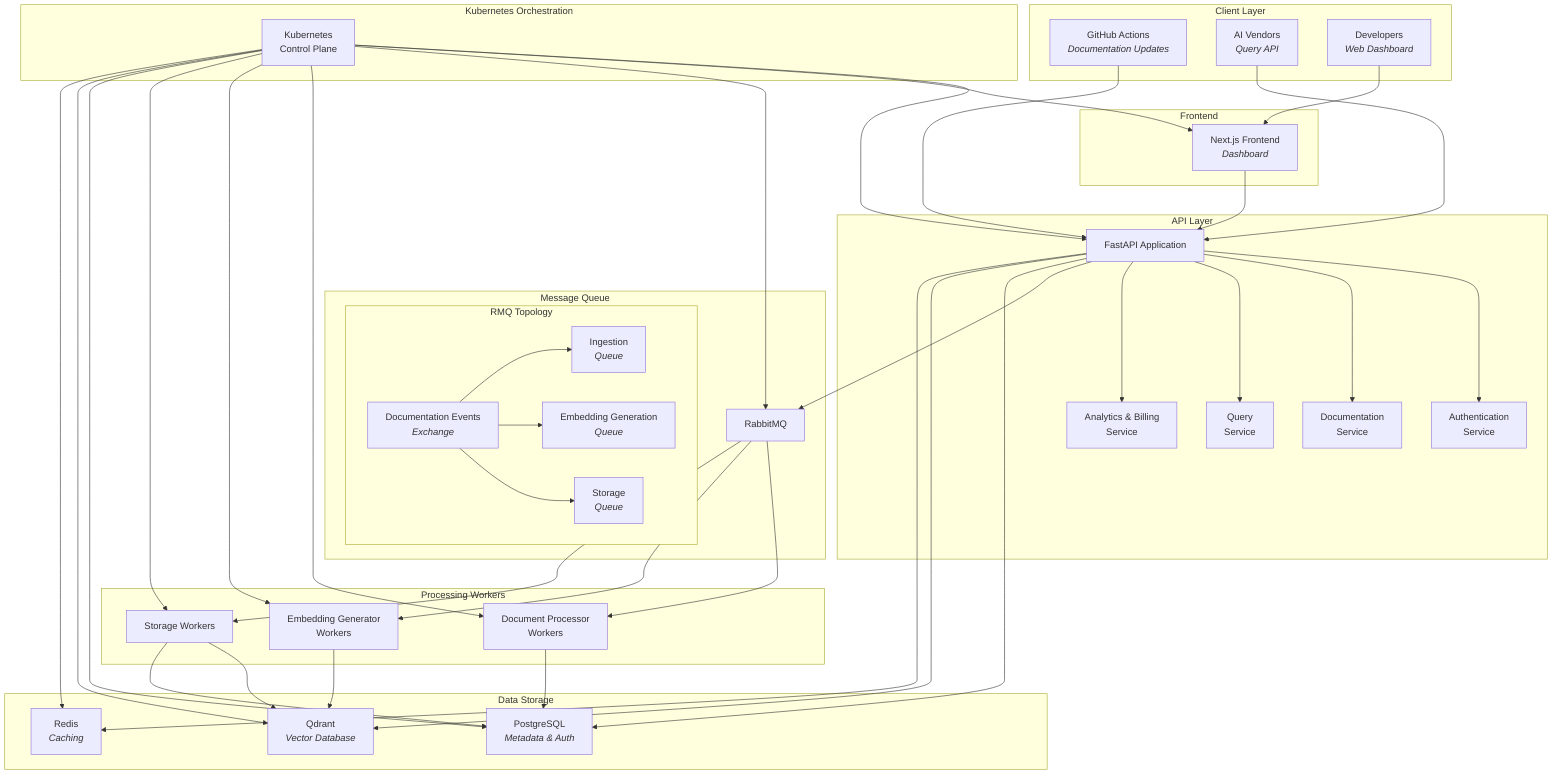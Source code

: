 graph TD
    %% Define main components with better spacing and font sizes
    subgraph ClientLayer["Client Layer"]
        GHA["GitHub Actions<br/><i>Documentation Updates</i>"]
        AIV["AI Vendors<br/><i>Query API</i>"]
        DEV["Developers<br/><i>Web Dashboard</i>"]
    end

    subgraph Frontend["Frontend"]
        UI["Next.js Frontend<br/><i>Dashboard</i>"]
    end

    subgraph APILayer["API Layer"]
        API["FastAPI Application"]
        API --> AUTH["Authentication<br/>Service"]
        API --> DOC["Documentation<br/>Service"]
        API --> QRY["Query<br/>Service"]
        API --> BIL["Analytics & Billing<br/>Service"]
    end

    subgraph MessageQueue["Message Queue"]
        RMQ["RabbitMQ"]
        subgraph RMQTopology["RMQ Topology"]
            DOC_EX["Documentation Events<br/><i>Exchange</i>"]
            ING_Q["Ingestion<br/><i>Queue</i>"]
            EMB_Q["Embedding Generation<br/><i>Queue</i>"]
            STR_Q["Storage<br/><i>Queue</i>"]
        end
    end

    subgraph WorkerLayer["Processing Workers"]
        WRKR1["Document Processor<br/>Workers"]
        WRKR2["Embedding Generator<br/>Workers"]
        WRKR3["Storage Workers"]
    end

    subgraph DatabaseLayer["Data Storage"]
        PG["PostgreSQL<br/><i>Metadata & Auth</i>"]
        QD["Qdrant<br/><i>Vector Database</i>"]
        RED["Redis<br/><i>Caching</i>"]
    end

    subgraph K8sLayer["Kubernetes Orchestration"]
        K8S["Kubernetes<br/>Control Plane"]
    end

    %% Frontend connections
    DEV --> UI
    UI --> API

    %% External client connections
    GHA --> API
    AIV --> API

    %% API to processing connections
    API --> RMQ
    API --> PG
    API --> QD
    API --> RED

    %% Message Queue flow
    DOC_EX --> ING_Q
    DOC_EX --> EMB_Q
    DOC_EX --> STR_Q

    %% Worker connections
    RMQ --> WRKR1
    RMQ --> WRKR2
    RMQ --> WRKR3
    WRKR1 --> PG
    WRKR2 --> QD
    WRKR3 --> QD
    WRKR3 --> PG

    %% Kubernetes orchestration
    K8S --> API
    K8S --> UI
    K8S --> RMQ
    K8S --> WRKR1
    K8S --> WRKR2
    K8S --> WRKR3
    K8S --> PG
    K8S --> QD
    K8S --> RED